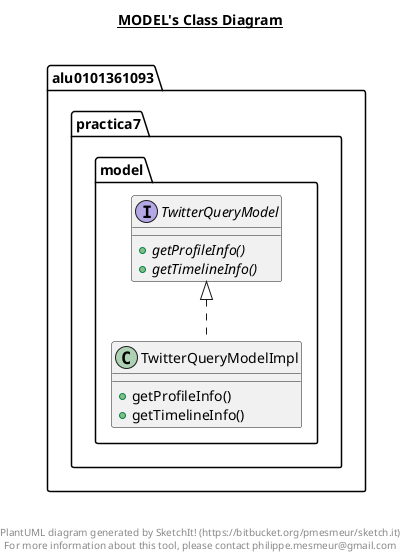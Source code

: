 @startuml

title __MODEL's Class Diagram__\n

  namespace alu0101361093.practica7.model {
    interface alu0101361093.practica7.model.TwitterQueryModel {
        {abstract} + getProfileInfo()
        {abstract} + getTimelineInfo()
    }
  }
  

  namespace alu0101361093.practica7.model {
    class alu0101361093.practica7.model.TwitterQueryModelImpl {
        + getProfileInfo()
        + getTimelineInfo()
    }
  }
  

  alu0101361093.practica7.model.TwitterQueryModelImpl .up.|> alu0101361093.practica7.model.TwitterQueryModel


right footer


PlantUML diagram generated by SketchIt! (https://bitbucket.org/pmesmeur/sketch.it)
For more information about this tool, please contact philippe.mesmeur@gmail.com
endfooter

@enduml
